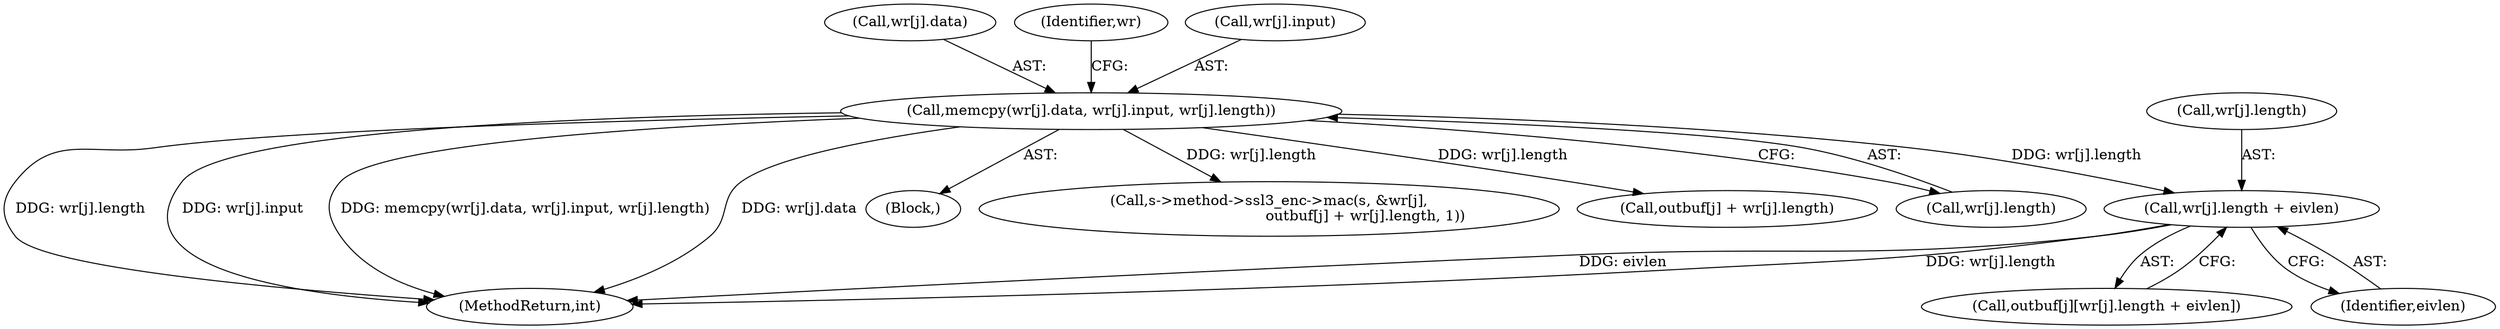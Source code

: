 digraph "0_openssl_4ad93618d26a3ea23d36ad5498ff4f59eff3a4d2@array" {
"1000709" [label="(Call,wr[j].length + eivlen)"];
"1000666" [label="(Call,memcpy(wr[j].data, wr[j].input, wr[j].length))"];
"1000908" [label="(MethodReturn,int)"];
"1000667" [label="(Call,wr[j].data)"];
"1000705" [label="(Call,outbuf[j][wr[j].length + eivlen])"];
"1000715" [label="(Identifier,eivlen)"];
"1000665" [label="(Block,)"];
"1000776" [label="(Call,s->method->ssl3_enc->mac(s, &wr[j],\n                                          outbuf[j] + wr[j].length, 1))"];
"1000710" [label="(Call,wr[j].length)"];
"1000685" [label="(Identifier,wr)"];
"1000782" [label="(Call,outbuf[j] + wr[j].length)"];
"1000672" [label="(Call,wr[j].input)"];
"1000709" [label="(Call,wr[j].length + eivlen)"];
"1000677" [label="(Call,wr[j].length)"];
"1000666" [label="(Call,memcpy(wr[j].data, wr[j].input, wr[j].length))"];
"1000709" -> "1000705"  [label="AST: "];
"1000709" -> "1000715"  [label="CFG: "];
"1000710" -> "1000709"  [label="AST: "];
"1000715" -> "1000709"  [label="AST: "];
"1000705" -> "1000709"  [label="CFG: "];
"1000709" -> "1000908"  [label="DDG: eivlen"];
"1000709" -> "1000908"  [label="DDG: wr[j].length"];
"1000666" -> "1000709"  [label="DDG: wr[j].length"];
"1000666" -> "1000665"  [label="AST: "];
"1000666" -> "1000677"  [label="CFG: "];
"1000667" -> "1000666"  [label="AST: "];
"1000672" -> "1000666"  [label="AST: "];
"1000677" -> "1000666"  [label="AST: "];
"1000685" -> "1000666"  [label="CFG: "];
"1000666" -> "1000908"  [label="DDG: wr[j].length"];
"1000666" -> "1000908"  [label="DDG: wr[j].input"];
"1000666" -> "1000908"  [label="DDG: memcpy(wr[j].data, wr[j].input, wr[j].length)"];
"1000666" -> "1000908"  [label="DDG: wr[j].data"];
"1000666" -> "1000776"  [label="DDG: wr[j].length"];
"1000666" -> "1000782"  [label="DDG: wr[j].length"];
}
